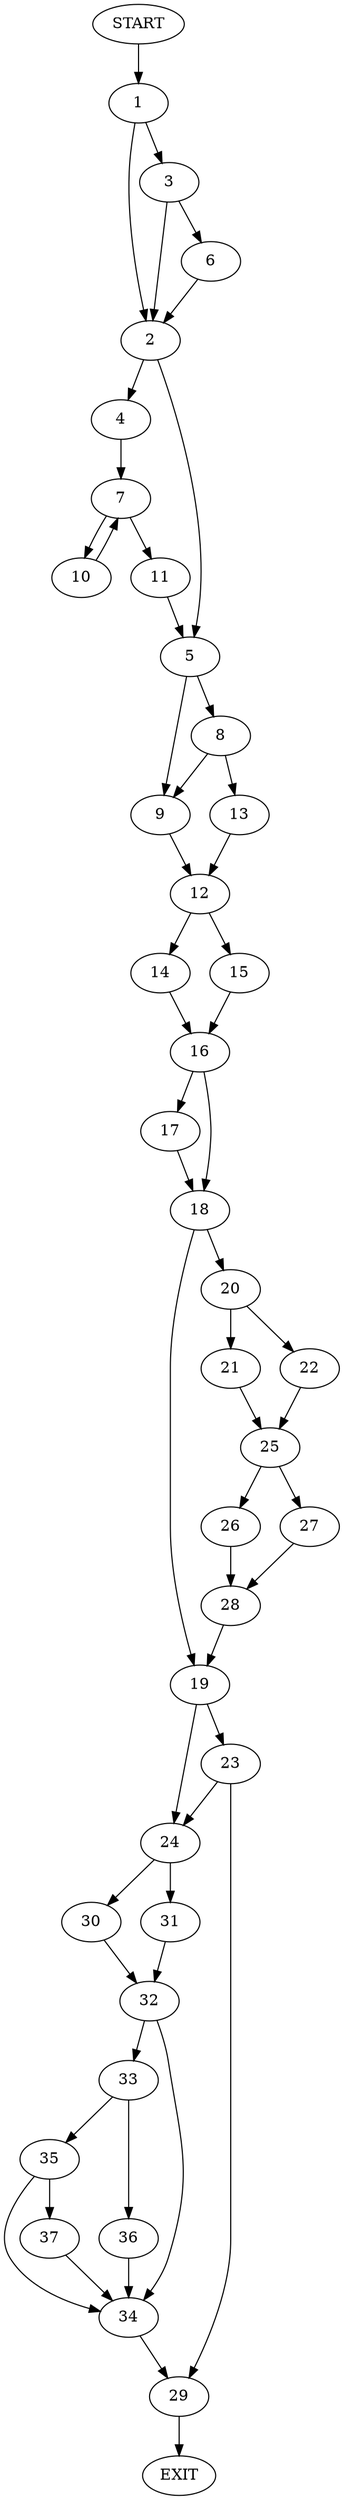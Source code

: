 digraph {
0 [label="START"]
38 [label="EXIT"]
0 -> 1
1 -> 2
1 -> 3
2 -> 4
2 -> 5
3 -> 6
3 -> 2
6 -> 2
4 -> 7
5 -> 8
5 -> 9
7 -> 10
7 -> 11
11 -> 5
10 -> 7
9 -> 12
8 -> 9
8 -> 13
13 -> 12
12 -> 14
12 -> 15
14 -> 16
15 -> 16
16 -> 17
16 -> 18
17 -> 18
18 -> 19
18 -> 20
20 -> 21
20 -> 22
19 -> 23
19 -> 24
21 -> 25
22 -> 25
25 -> 26
25 -> 27
27 -> 28
26 -> 28
28 -> 19
23 -> 29
23 -> 24
24 -> 30
24 -> 31
29 -> 38
30 -> 32
31 -> 32
32 -> 33
32 -> 34
33 -> 35
33 -> 36
34 -> 29
35 -> 34
35 -> 37
36 -> 34
37 -> 34
}
